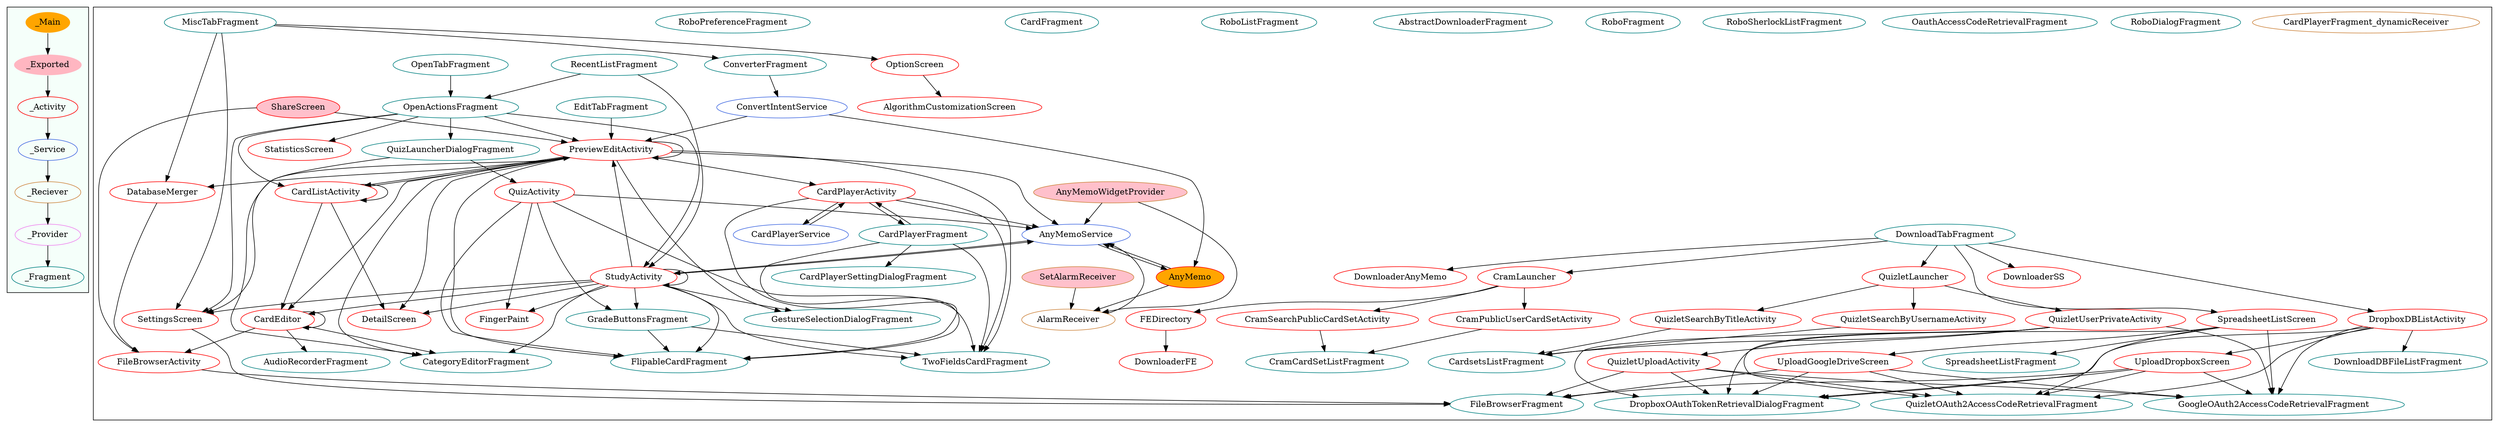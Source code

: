 digraph G {
subgraph cluster_legend{ 
bgcolor=mintcream;
_Activity[color = red];
_Service[color = royalblue];
_Provider[color = violet];
_Reciever[color = peru];
_Fragment[color = teal];
_Main[style=filled, fillcolor=orange, color = mintcream];
_Exported[style=filled, fillcolor=lightpink, color = mintcream];
_Main -> _Exported -> _Activity -> _Service -> _Reciever -> _Provider -> _Fragment; 
}
subgraph cluster_component{ 
DownloaderSS[color = red];
QuizletSearchByTitleActivity[color = red];
FEDirectory[color = red];
PreviewEditActivity[color = red];
CramPublicUserCardSetActivity[color = red];
QuizletLauncher[color = red];
CramSearchPublicCardSetActivity[color = red];
AlgorithmCustomizationScreen[color = red];
CardPlayerActivity[color = red];
UploadDropboxScreen[color = red];
CardListActivity[color = red];
StudyActivity[color = red];
ShareScreen[style=filled, fillcolor=pink, color = red];
AnyMemo[style=filled, fillcolor=orange, color = red];
QuizletSearchByUsernameActivity[color = red];
DropboxDBListActivity[color = red];
DownloaderFE[color = red];
FingerPaint[color = red];
OptionScreen[color = red];
QuizActivity[color = red];
SettingsScreen[color = red];
DatabaseMerger[color = red];
DownloaderAnyMemo[color = red];
SpreadsheetListScreen[color = red];
QuizletUserPrivateActivity[color = red];
StatisticsScreen[color = red];
CramLauncher[color = red];
QuizletUploadActivity[color = red];
DetailScreen[color = red];
CardEditor[color = red];
UploadGoogleDriveScreen[color = red];
FileBrowserActivity[color = red];
ConvertIntentService[color = royalblue];
AnyMemoService[color = royalblue];
CardPlayerService[color = royalblue];
AlarmReceiver[color = peru];
CardPlayerFragment_dynamicReceiver[color = peru];
AnyMemoWidgetProvider[style=filled, fillcolor=pink, color = peru];
SetAlarmReceiver[style=filled, fillcolor=pink, color = peru];
OpenActionsFragment[color = teal];
EditTabFragment[color = teal];
OpenTabFragment[color = teal];
DropboxOAuthTokenRetrievalDialogFragment[color = teal];
RoboDialogFragment[color = teal];
CardPlayerFragment[color = teal];
AudioRecorderFragment[color = teal];
GestureSelectionDialogFragment[color = teal];
CramCardSetListFragment[color = teal];
FileBrowserFragment[color = teal];
RoboDialogFragment[color = teal];
OauthAccessCodeRetrievalFragment[color = teal];
DownloadDBFileListFragment[color = teal];
CardsetsListFragment[color = teal];
ConverterFragment[color = teal];
CardPlayerSettingDialogFragment[color = teal];
RoboSherlockListFragment[color = teal];
RoboFragment[color = teal];
TwoFieldsCardFragment[color = teal];
CategoryEditorFragment[color = teal];
AbstractDownloaderFragment[color = teal];
RoboFragment[color = teal];
QuizletOAuth2AccessCodeRetrievalFragment[color = teal];
RoboListFragment[color = teal];
DownloadTabFragment[color = teal];
GradeButtonsFragment[color = teal];
CardFragment[color = teal];
RoboPreferenceFragment[color = teal];
MiscTabFragment[color = teal];
GoogleOAuth2AccessCodeRetrievalFragment[color = teal];
RoboListFragment[color = teal];
FlipableCardFragment[color = teal];
SpreadsheetListFragment[color = teal];
RecentListFragment[color = teal];
QuizLauncherDialogFragment[color = teal];
EditTabFragment->PreviewEditActivity;
OpenActionsFragment->StatisticsScreen;
OpenActionsFragment->SettingsScreen;
OpenActionsFragment->StudyActivity;
OpenActionsFragment->CardListActivity;
OpenActionsFragment->PreviewEditActivity;
OpenActionsFragment->QuizLauncherDialogFragment;
OpenTabFragment->OpenActionsFragment;
QuizletSearchByTitleActivity->CardsetsListFragment;
FEDirectory->DownloaderFE;
PreviewEditActivity->CardPlayerActivity;
PreviewEditActivity->FlipableCardFragment;
PreviewEditActivity->TwoFieldsCardFragment;
PreviewEditActivity->PreviewEditActivity;
PreviewEditActivity->GestureSelectionDialogFragment;
PreviewEditActivity->CategoryEditorFragment;
PreviewEditActivity->DetailScreen;
PreviewEditActivity->AnyMemoService;
PreviewEditActivity->CardEditor;
PreviewEditActivity->CardListActivity;
PreviewEditActivity->DatabaseMerger;
PreviewEditActivity->SettingsScreen;
CardPlayerFragment->TwoFieldsCardFragment;
CardPlayerFragment->CardPlayerSettingDialogFragment;
CardPlayerFragment->CardPlayerActivity;
CardPlayerFragment->FlipableCardFragment;
QuizletLauncher->QuizletUserPrivateActivity;
QuizletLauncher->QuizletSearchByUsernameActivity;
QuizletLauncher->QuizletSearchByTitleActivity;
CramPublicUserCardSetActivity->CramCardSetListFragment;
CramSearchPublicCardSetActivity->CramCardSetListFragment;
CardPlayerActivity->AnyMemoService;
CardPlayerActivity->FlipableCardFragment;
CardPlayerActivity->TwoFieldsCardFragment;
CardPlayerActivity->CardPlayerFragment;
CardPlayerActivity->CardPlayerService;
ConvertIntentService->AnyMemo;
ConvertIntentService->PreviewEditActivity;
UploadDropboxScreen->QuizletOAuth2AccessCodeRetrievalFragment;
UploadDropboxScreen->GoogleOAuth2AccessCodeRetrievalFragment;
UploadDropboxScreen->FileBrowserFragment;
UploadDropboxScreen->DropboxOAuthTokenRetrievalDialogFragment;
CardListActivity->DetailScreen;
CardListActivity->PreviewEditActivity;
CardListActivity->CardEditor;
CardListActivity->CardListActivity;
ConverterFragment->ConvertIntentService;
StudyActivity->TwoFieldsCardFragment;
StudyActivity->PreviewEditActivity;
StudyActivity->FlipableCardFragment;
StudyActivity->StudyActivity;
StudyActivity->CardEditor;
StudyActivity->DetailScreen;
StudyActivity->AnyMemoService;
StudyActivity->GradeButtonsFragment;
StudyActivity->FingerPaint;
StudyActivity->SettingsScreen;
StudyActivity->GestureSelectionDialogFragment;
StudyActivity->CategoryEditorFragment;
SetAlarmReceiver->AlarmReceiver;
ShareScreen->FileBrowserActivity;
ShareScreen->PreviewEditActivity;
AnyMemo->AnyMemoService;
AnyMemo->AlarmReceiver;
QuizletSearchByUsernameActivity->CardsetsListFragment;
DropboxDBListActivity->DropboxOAuthTokenRetrievalDialogFragment;
DropboxDBListActivity->QuizletOAuth2AccessCodeRetrievalFragment;
DropboxDBListActivity->GoogleOAuth2AccessCodeRetrievalFragment;
DropboxDBListActivity->UploadDropboxScreen;
DropboxDBListActivity->DownloadDBFileListFragment;
AlarmReceiver->AnyMemoService;
DownloadTabFragment->SpreadsheetListScreen;
DownloadTabFragment->DownloaderSS;
DownloadTabFragment->DropboxDBListActivity;
DownloadTabFragment->QuizletLauncher;
DownloadTabFragment->DownloaderAnyMemo;
DownloadTabFragment->CramLauncher;
GradeButtonsFragment->TwoFieldsCardFragment;
GradeButtonsFragment->FlipableCardFragment;
OptionScreen->AlgorithmCustomizationScreen;
QuizActivity->TwoFieldsCardFragment;
QuizActivity->FlipableCardFragment;
QuizActivity->GradeButtonsFragment;
QuizActivity->AnyMemoService;
QuizActivity->FingerPaint;
DatabaseMerger->FileBrowserActivity;
SettingsScreen->FileBrowserFragment;
AnyMemoWidgetProvider->AnyMemoService;
AnyMemoWidgetProvider->AlarmReceiver;
MiscTabFragment->ConverterFragment;
MiscTabFragment->OptionScreen;
MiscTabFragment->SettingsScreen;
MiscTabFragment->DatabaseMerger;
CardPlayerService->CardPlayerActivity;
SpreadsheetListScreen->GoogleOAuth2AccessCodeRetrievalFragment;
SpreadsheetListScreen->DropboxOAuthTokenRetrievalDialogFragment;
SpreadsheetListScreen->SpreadsheetListFragment;
SpreadsheetListScreen->QuizletOAuth2AccessCodeRetrievalFragment;
SpreadsheetListScreen->UploadGoogleDriveScreen;
QuizletUserPrivateActivity->DropboxOAuthTokenRetrievalDialogFragment;
QuizletUserPrivateActivity->QuizletOAuth2AccessCodeRetrievalFragment;
QuizletUserPrivateActivity->GoogleOAuth2AccessCodeRetrievalFragment;
QuizletUserPrivateActivity->QuizletUploadActivity;
QuizletUserPrivateActivity->CardsetsListFragment;
CramLauncher->CramSearchPublicCardSetActivity;
CramLauncher->CramPublicUserCardSetActivity;
CramLauncher->FEDirectory;
QuizletUploadActivity->QuizletOAuth2AccessCodeRetrievalFragment;
QuizletUploadActivity->GoogleOAuth2AccessCodeRetrievalFragment;
QuizletUploadActivity->DropboxOAuthTokenRetrievalDialogFragment;
QuizletUploadActivity->FileBrowserFragment;
CardEditor->FileBrowserActivity;
CardEditor->AudioRecorderFragment;
CardEditor->CategoryEditorFragment;
CardEditor->CardEditor;
AnyMemoService->AnyMemo;
AnyMemoService->StudyActivity;
UploadGoogleDriveScreen->QuizletOAuth2AccessCodeRetrievalFragment;
UploadGoogleDriveScreen->DropboxOAuthTokenRetrievalDialogFragment;
UploadGoogleDriveScreen->FileBrowserFragment;
UploadGoogleDriveScreen->GoogleOAuth2AccessCodeRetrievalFragment;
RecentListFragment->OpenActionsFragment;
RecentListFragment->StudyActivity;
QuizLauncherDialogFragment->CategoryEditorFragment;
QuizLauncherDialogFragment->QuizActivity;
FileBrowserActivity->FileBrowserFragment;
}
}
